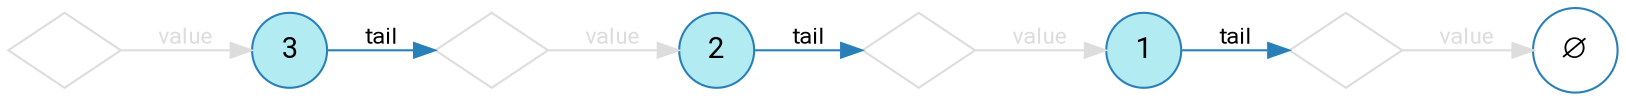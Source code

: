 digraph {
    bgcolor=transparent
    splines=false
    rankdir=LR

    // Default theme: enabled
    node[shape="circle" style="filled" color="#2980B9" fillcolor="#b2ebf2" fontcolor="#000000" fontname="Segoe UI,Roboto,Helvetica,Arial,sans-serif"]
    edge [color="#2980B9" fontcolor="#000000" fontname="Segoe UI,Roboto,Helvetica,Arial,sans-serif" fontsize=11]

    l1[shape=diamond label="" color="#dddddd" fillcolor="#ffffff" fontcolor="#dddddd"]
    l2[shape=diamond label="" color="#dddddd" fillcolor="#ffffff" fontcolor="#dddddd"]
    l3[shape=diamond label="" color="#dddddd" fillcolor="#ffffff" fontcolor="#dddddd"]
    l4[shape=diamond label="" color="#dddddd" fillcolor="#ffffff" fontcolor="#dddddd"]
    p1[label=3]
    p2[label=2]
    p3[label=1]
    nil[shape=circle label="∅" fillcolor="#ffffff"]

    l1 -> p1[label=value color="#dddddd" fontcolor="#dddddd"]
    p1 -> l2[label=tail]
    l2 -> p2[label=value color="#dddddd" fontcolor="#dddddd"]
    p2 -> l3[label=tail]
    l3 -> p3[label=value color="#dddddd" fontcolor="#dddddd"]
    p3 -> l4[label=tail]
    l4 -> nil[label=value color="#dddddd" fontcolor="#dddddd"]
}
